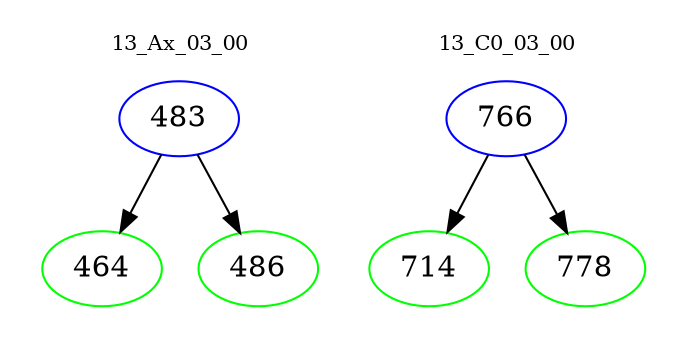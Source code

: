 digraph{
subgraph cluster_0 {
color = white
label = "13_Ax_03_00";
fontsize=10;
T0_483 [label="483", color="blue"]
T0_483 -> T0_464 [color="black"]
T0_464 [label="464", color="green"]
T0_483 -> T0_486 [color="black"]
T0_486 [label="486", color="green"]
}
subgraph cluster_1 {
color = white
label = "13_C0_03_00";
fontsize=10;
T1_766 [label="766", color="blue"]
T1_766 -> T1_714 [color="black"]
T1_714 [label="714", color="green"]
T1_766 -> T1_778 [color="black"]
T1_778 [label="778", color="green"]
}
}
